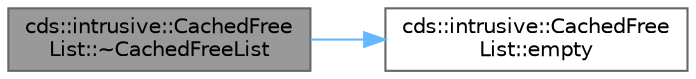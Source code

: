 digraph "cds::intrusive::CachedFreeList::~CachedFreeList"
{
 // LATEX_PDF_SIZE
  bgcolor="transparent";
  edge [fontname=Helvetica,fontsize=10,labelfontname=Helvetica,labelfontsize=10];
  node [fontname=Helvetica,fontsize=10,shape=box,height=0.2,width=0.4];
  rankdir="LR";
  Node1 [id="Node000001",label="cds::intrusive::CachedFree\lList::~CachedFreeList",height=0.2,width=0.4,color="gray40", fillcolor="grey60", style="filled", fontcolor="black",tooltip="Destroys the free list. Free-list must be empty."];
  Node1 -> Node2 [id="edge1_Node000001_Node000002",color="steelblue1",style="solid",tooltip=" "];
  Node2 [id="Node000002",label="cds::intrusive::CachedFree\lList::empty",height=0.2,width=0.4,color="grey40", fillcolor="white", style="filled",URL="$classcds_1_1intrusive_1_1_cached_free_list.html#a0cb2799bbf4167fe01867c844b5e3594",tooltip="Checks whether the free list is empty"];
}
